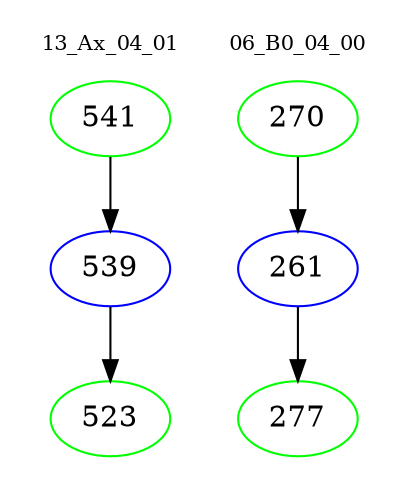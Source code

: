 digraph{
subgraph cluster_0 {
color = white
label = "13_Ax_04_01";
fontsize=10;
T0_541 [label="541", color="green"]
T0_541 -> T0_539 [color="black"]
T0_539 [label="539", color="blue"]
T0_539 -> T0_523 [color="black"]
T0_523 [label="523", color="green"]
}
subgraph cluster_1 {
color = white
label = "06_B0_04_00";
fontsize=10;
T1_270 [label="270", color="green"]
T1_270 -> T1_261 [color="black"]
T1_261 [label="261", color="blue"]
T1_261 -> T1_277 [color="black"]
T1_277 [label="277", color="green"]
}
}
